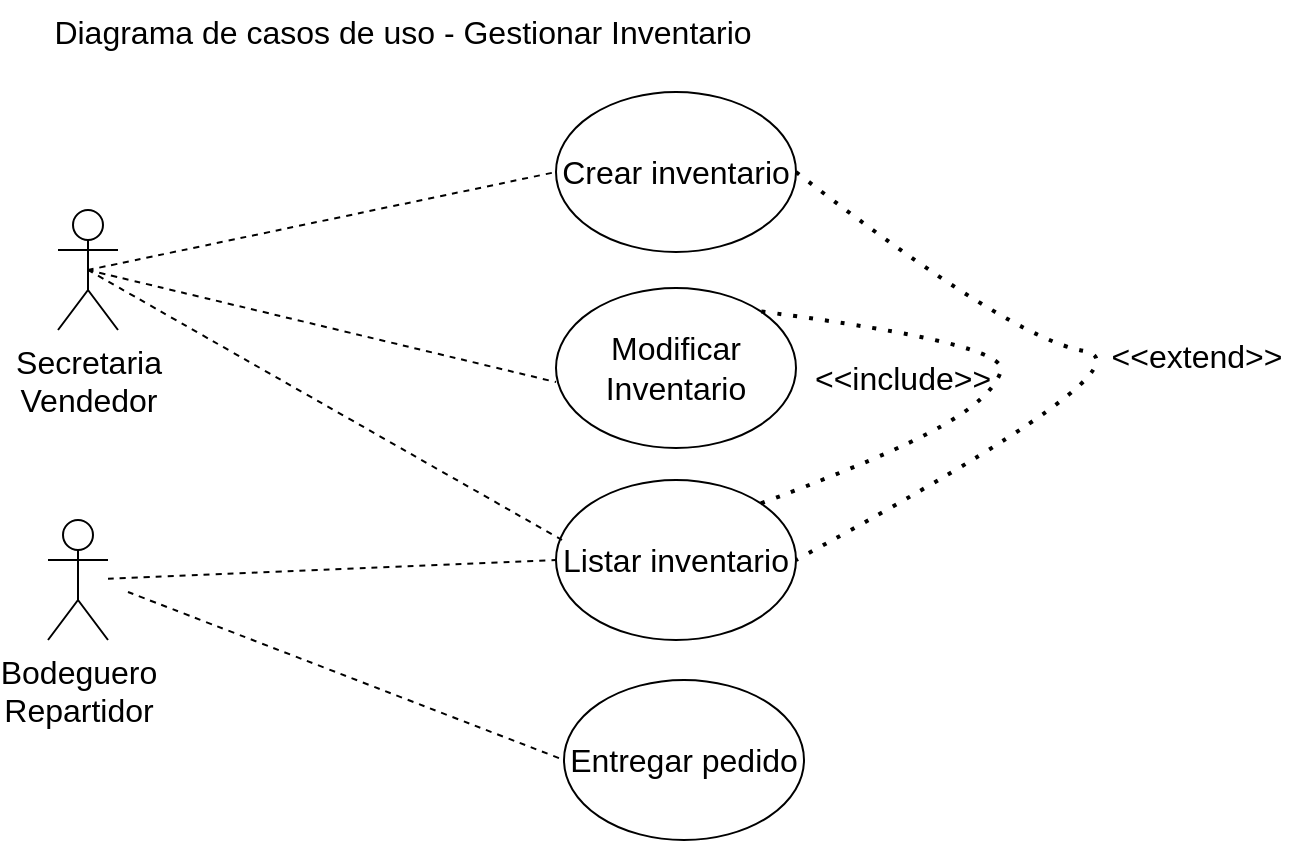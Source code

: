 <mxfile version="21.1.1" type="github">
  <diagram name="Página-1" id="HapBDlwufEZwqd7z1itn">
    <mxGraphModel dx="835" dy="863" grid="0" gridSize="10" guides="1" tooltips="1" connect="1" arrows="1" fold="1" page="0" pageScale="1" pageWidth="827" pageHeight="1169" math="0" shadow="0">
      <root>
        <mxCell id="0" />
        <mxCell id="1" parent="0" />
        <mxCell id="F0aBMFggFQWQViYfeMY5-1" value="Diagrama de casos de uso - Gestionar Inventario" style="text;html=1;align=center;verticalAlign=middle;resizable=0;points=[];autosize=1;strokeColor=none;fillColor=none;fontSize=16;" vertex="1" parent="1">
          <mxGeometry x="-22" y="-69" width="367" height="31" as="geometry" />
        </mxCell>
        <mxCell id="F0aBMFggFQWQViYfeMY5-2" value="Bodeguero&lt;br&gt;Repartidor" style="shape=umlActor;verticalLabelPosition=bottom;verticalAlign=top;html=1;outlineConnect=0;fontSize=16;" vertex="1" parent="1">
          <mxGeometry x="-15" y="191" width="30" height="60" as="geometry" />
        </mxCell>
        <mxCell id="F0aBMFggFQWQViYfeMY5-3" value="Secretaria&lt;br&gt;Vendedor" style="shape=umlActor;verticalLabelPosition=bottom;verticalAlign=top;html=1;outlineConnect=0;fontSize=16;" vertex="1" parent="1">
          <mxGeometry x="-10" y="36" width="30" height="60" as="geometry" />
        </mxCell>
        <mxCell id="F0aBMFggFQWQViYfeMY5-4" value="Crear inventario" style="ellipse;whiteSpace=wrap;html=1;fontSize=16;" vertex="1" parent="1">
          <mxGeometry x="239" y="-23" width="120" height="80" as="geometry" />
        </mxCell>
        <mxCell id="F0aBMFggFQWQViYfeMY5-5" value="Modificar Inventario" style="ellipse;whiteSpace=wrap;html=1;fontSize=16;" vertex="1" parent="1">
          <mxGeometry x="239" y="75" width="120" height="80" as="geometry" />
        </mxCell>
        <mxCell id="F0aBMFggFQWQViYfeMY5-7" value="Listar inventario" style="ellipse;whiteSpace=wrap;html=1;fontSize=16;" vertex="1" parent="1">
          <mxGeometry x="239" y="171" width="120" height="80" as="geometry" />
        </mxCell>
        <mxCell id="F0aBMFggFQWQViYfeMY5-8" value="" style="endArrow=none;dashed=1;html=1;rounded=0;fontSize=12;startSize=8;endSize=8;curved=1;exitX=0.5;exitY=0.5;exitDx=0;exitDy=0;exitPerimeter=0;entryX=0;entryY=0.5;entryDx=0;entryDy=0;" edge="1" parent="1" source="F0aBMFggFQWQViYfeMY5-3" target="F0aBMFggFQWQViYfeMY5-4">
          <mxGeometry width="50" height="50" relative="1" as="geometry">
            <mxPoint x="175" y="216" as="sourcePoint" />
            <mxPoint x="225" y="166" as="targetPoint" />
          </mxGeometry>
        </mxCell>
        <mxCell id="F0aBMFggFQWQViYfeMY5-9" value="" style="endArrow=none;dashed=1;html=1;rounded=0;fontSize=12;startSize=8;endSize=8;curved=1;exitX=0.5;exitY=0.5;exitDx=0;exitDy=0;exitPerimeter=0;entryX=0.025;entryY=0.375;entryDx=0;entryDy=0;entryPerimeter=0;" edge="1" parent="1" source="F0aBMFggFQWQViYfeMY5-3" target="F0aBMFggFQWQViYfeMY5-7">
          <mxGeometry width="50" height="50" relative="1" as="geometry">
            <mxPoint x="15" y="76" as="sourcePoint" />
            <mxPoint x="185" y="157" as="targetPoint" />
          </mxGeometry>
        </mxCell>
        <mxCell id="F0aBMFggFQWQViYfeMY5-10" value="" style="endArrow=none;dashed=1;html=1;rounded=0;fontSize=12;startSize=8;endSize=8;curved=1;entryX=0;entryY=0.588;entryDx=0;entryDy=0;entryPerimeter=0;exitX=0.5;exitY=0.5;exitDx=0;exitDy=0;exitPerimeter=0;" edge="1" parent="1" source="F0aBMFggFQWQViYfeMY5-3" target="F0aBMFggFQWQViYfeMY5-5">
          <mxGeometry width="50" height="50" relative="1" as="geometry">
            <mxPoint x="18" y="86" as="sourcePoint" />
            <mxPoint x="195" y="167" as="targetPoint" />
          </mxGeometry>
        </mxCell>
        <mxCell id="F0aBMFggFQWQViYfeMY5-11" value="" style="endArrow=none;dashed=1;html=1;rounded=0;fontSize=12;startSize=8;endSize=8;curved=1;entryX=0;entryY=0.5;entryDx=0;entryDy=0;" edge="1" parent="1" source="F0aBMFggFQWQViYfeMY5-2" target="F0aBMFggFQWQViYfeMY5-7">
          <mxGeometry width="50" height="50" relative="1" as="geometry">
            <mxPoint x="175" y="216" as="sourcePoint" />
            <mxPoint x="225" y="166" as="targetPoint" />
          </mxGeometry>
        </mxCell>
        <mxCell id="F0aBMFggFQWQViYfeMY5-12" value="Entregar pedido" style="ellipse;whiteSpace=wrap;html=1;fontSize=16;" vertex="1" parent="1">
          <mxGeometry x="243" y="271" width="120" height="80" as="geometry" />
        </mxCell>
        <mxCell id="F0aBMFggFQWQViYfeMY5-13" value="" style="endArrow=none;dashed=1;html=1;rounded=0;fontSize=12;startSize=8;endSize=8;curved=1;entryX=0;entryY=0.5;entryDx=0;entryDy=0;" edge="1" parent="1" target="F0aBMFggFQWQViYfeMY5-12">
          <mxGeometry width="50" height="50" relative="1" as="geometry">
            <mxPoint x="25" y="227" as="sourcePoint" />
            <mxPoint x="235" y="176" as="targetPoint" />
          </mxGeometry>
        </mxCell>
        <mxCell id="F0aBMFggFQWQViYfeMY5-14" value="" style="endArrow=none;dashed=1;html=1;dashPattern=1 3;strokeWidth=2;rounded=0;fontSize=12;startSize=8;endSize=8;curved=1;exitX=1;exitY=0.5;exitDx=0;exitDy=0;entryX=1;entryY=0.5;entryDx=0;entryDy=0;" edge="1" parent="1" source="F0aBMFggFQWQViYfeMY5-4" target="F0aBMFggFQWQViYfeMY5-7">
          <mxGeometry width="50" height="50" relative="1" as="geometry">
            <mxPoint x="175" y="216" as="sourcePoint" />
            <mxPoint x="225" y="166" as="targetPoint" />
            <Array as="points">
              <mxPoint x="466" y="100" />
              <mxPoint x="540" y="113" />
            </Array>
          </mxGeometry>
        </mxCell>
        <mxCell id="F0aBMFggFQWQViYfeMY5-15" value="&amp;lt;&amp;lt;extend&amp;gt;&amp;gt;" style="text;html=1;align=center;verticalAlign=middle;resizable=0;points=[];autosize=1;strokeColor=none;fillColor=none;fontSize=16;" vertex="1" parent="1">
          <mxGeometry x="507" y="93" width="103" height="31" as="geometry" />
        </mxCell>
        <mxCell id="F0aBMFggFQWQViYfeMY5-16" value="" style="endArrow=none;dashed=1;html=1;dashPattern=1 3;strokeWidth=2;rounded=0;fontSize=12;startSize=8;endSize=8;curved=1;entryX=1;entryY=0;entryDx=0;entryDy=0;exitX=1;exitY=0;exitDx=0;exitDy=0;" edge="1" parent="1" source="F0aBMFggFQWQViYfeMY5-7" target="F0aBMFggFQWQViYfeMY5-5">
          <mxGeometry width="50" height="50" relative="1" as="geometry">
            <mxPoint x="361" y="212" as="sourcePoint" />
            <mxPoint x="379" y="166" as="targetPoint" />
            <Array as="points">
              <mxPoint x="405" y="159" />
              <mxPoint x="457" y="130" />
              <mxPoint x="466" y="103" />
            </Array>
          </mxGeometry>
        </mxCell>
        <mxCell id="F0aBMFggFQWQViYfeMY5-17" value="&amp;lt;&amp;lt;include&amp;gt;&amp;gt;" style="text;html=1;align=center;verticalAlign=middle;resizable=0;points=[];autosize=1;strokeColor=none;fillColor=none;fontSize=16;" vertex="1" parent="1">
          <mxGeometry x="359" y="104" width="106" height="31" as="geometry" />
        </mxCell>
      </root>
    </mxGraphModel>
  </diagram>
</mxfile>
